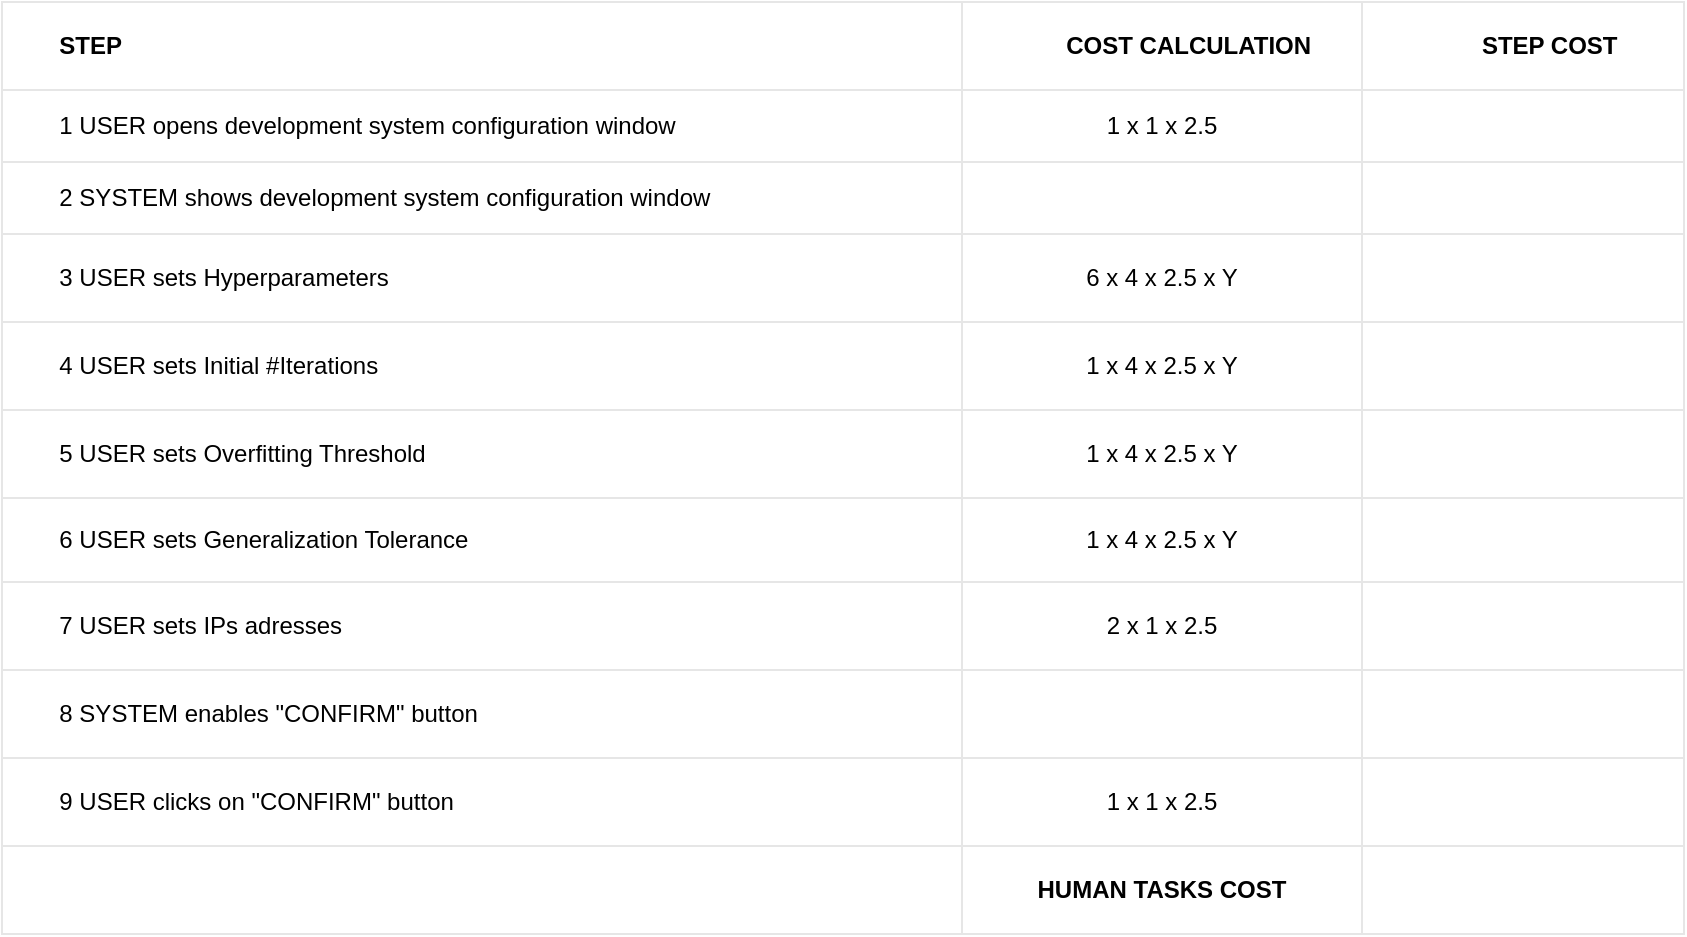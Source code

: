 <mxfile>
    <diagram id="TeRm6VwRnQjNb1nr4eTZ" name="Pagina-1">
        <mxGraphModel dx="2814" dy="502" grid="1" gridSize="10" guides="1" tooltips="1" connect="1" arrows="1" fold="1" page="1" pageScale="1" pageWidth="827" pageHeight="1169" math="0" shadow="0">
            <root>
                <mxCell id="0"/>
                <mxCell id="1" parent="0"/>
                <mxCell id="2" value="" style="childLayout=tableLayout;recursiveResize=0;shadow=0;strokeColor=#E6E6E6;align=center;" parent="1" vertex="1">
                    <mxGeometry x="-1180" y="61" width="841" height="466" as="geometry"/>
                </mxCell>
                <mxCell id="3" value="" style="shape=tableRow;horizontal=0;startSize=0;swimlaneHead=0;swimlaneBody=0;top=0;left=0;bottom=0;right=0;dropTarget=0;collapsible=0;recursiveResize=0;expand=0;fontStyle=0;fillColor=none;strokeColor=inherit;align=center;" parent="2" vertex="1">
                    <mxGeometry width="841" height="44" as="geometry"/>
                </mxCell>
                <mxCell id="4" value="&lt;span style=&quot;white-space: pre;&quot;&gt;&#9;&lt;/span&gt;STEP" style="connectable=0;recursiveResize=0;strokeColor=inherit;fillColor=none;align=left;whiteSpace=wrap;html=1;fontStyle=1;labelPosition=center;verticalLabelPosition=middle;verticalAlign=middle;" parent="3" vertex="1">
                    <mxGeometry width="480" height="44" as="geometry">
                        <mxRectangle width="480" height="44" as="alternateBounds"/>
                    </mxGeometry>
                </mxCell>
                <mxCell id="5" value="&lt;span style=&quot;white-space: pre;&quot;&gt;&#9;&lt;/span&gt;COST CALCULATION" style="connectable=0;recursiveResize=0;strokeColor=inherit;fillColor=none;align=center;whiteSpace=wrap;html=1;fontStyle=1" parent="3" vertex="1">
                    <mxGeometry x="480" width="200" height="44" as="geometry">
                        <mxRectangle width="200" height="44" as="alternateBounds"/>
                    </mxGeometry>
                </mxCell>
                <mxCell id="6" value="&lt;span style=&quot;white-space: pre;&quot;&gt;&#9;&lt;/span&gt;STEP COST" style="connectable=0;recursiveResize=0;strokeColor=inherit;fillColor=none;align=center;whiteSpace=wrap;html=1;fontStyle=1" parent="3" vertex="1">
                    <mxGeometry x="680" width="161" height="44" as="geometry">
                        <mxRectangle width="161" height="44" as="alternateBounds"/>
                    </mxGeometry>
                </mxCell>
                <mxCell id="7" style="shape=tableRow;horizontal=0;startSize=0;swimlaneHead=0;swimlaneBody=0;top=0;left=0;bottom=0;right=0;dropTarget=0;collapsible=0;recursiveResize=0;expand=0;fontStyle=0;fillColor=none;strokeColor=inherit;align=center;" parent="2" vertex="1">
                    <mxGeometry y="44" width="841" height="36" as="geometry"/>
                </mxCell>
                <mxCell id="8" value="&lt;span style=&quot;white-space: pre;&quot;&gt;&#9;&lt;/span&gt;1 USER opens development system configuration window" style="connectable=0;recursiveResize=0;strokeColor=inherit;fillColor=none;align=left;whiteSpace=wrap;html=1;labelPosition=center;verticalLabelPosition=middle;verticalAlign=middle;" parent="7" vertex="1">
                    <mxGeometry width="480" height="36" as="geometry">
                        <mxRectangle width="480" height="36" as="alternateBounds"/>
                    </mxGeometry>
                </mxCell>
                <mxCell id="9" value="1 x 1 x 2.5" style="connectable=0;recursiveResize=0;strokeColor=inherit;fillColor=none;align=center;whiteSpace=wrap;html=1;" parent="7" vertex="1">
                    <mxGeometry x="480" width="200" height="36" as="geometry">
                        <mxRectangle width="200" height="36" as="alternateBounds"/>
                    </mxGeometry>
                </mxCell>
                <mxCell id="10" value="" style="connectable=0;recursiveResize=0;strokeColor=inherit;fillColor=none;align=center;whiteSpace=wrap;html=1;" parent="7" vertex="1">
                    <mxGeometry x="680" width="161" height="36" as="geometry">
                        <mxRectangle width="161" height="36" as="alternateBounds"/>
                    </mxGeometry>
                </mxCell>
                <mxCell id="11" style="shape=tableRow;horizontal=0;startSize=0;swimlaneHead=0;swimlaneBody=0;top=0;left=0;bottom=0;right=0;dropTarget=0;collapsible=0;recursiveResize=0;expand=0;fontStyle=0;fillColor=none;strokeColor=inherit;align=center;" parent="2" vertex="1">
                    <mxGeometry y="80" width="841" height="36" as="geometry"/>
                </mxCell>
                <mxCell id="12" value="&lt;span style=&quot;&quot;&gt;&#9;&lt;/span&gt;&lt;span style=&quot;white-space: pre;&quot;&gt;&#9;&lt;/span&gt;2 SYSTEM shows development system configuration window" style="connectable=0;recursiveResize=0;strokeColor=inherit;fillColor=none;align=left;whiteSpace=wrap;html=1;labelPosition=center;verticalLabelPosition=middle;verticalAlign=middle;" parent="11" vertex="1">
                    <mxGeometry width="480" height="36" as="geometry">
                        <mxRectangle width="480" height="36" as="alternateBounds"/>
                    </mxGeometry>
                </mxCell>
                <mxCell id="13" value="" style="connectable=0;recursiveResize=0;strokeColor=inherit;fillColor=none;align=center;whiteSpace=wrap;html=1;" parent="11" vertex="1">
                    <mxGeometry x="480" width="200" height="36" as="geometry">
                        <mxRectangle width="200" height="36" as="alternateBounds"/>
                    </mxGeometry>
                </mxCell>
                <mxCell id="14" style="connectable=0;recursiveResize=0;strokeColor=inherit;fillColor=none;align=center;whiteSpace=wrap;html=1;" parent="11" vertex="1">
                    <mxGeometry x="680" width="161" height="36" as="geometry">
                        <mxRectangle width="161" height="36" as="alternateBounds"/>
                    </mxGeometry>
                </mxCell>
                <mxCell id="15" style="shape=tableRow;horizontal=0;startSize=0;swimlaneHead=0;swimlaneBody=0;top=0;left=0;bottom=0;right=0;dropTarget=0;collapsible=0;recursiveResize=0;expand=0;fontStyle=0;fillColor=none;strokeColor=inherit;align=center;" parent="2" vertex="1">
                    <mxGeometry y="116" width="841" height="44" as="geometry"/>
                </mxCell>
                <mxCell id="16" value="&lt;span style=&quot;border-color: var(--border-color);&quot;&gt;&#9;&lt;/span&gt;&lt;span style=&quot;&quot;&gt;&#9;&lt;/span&gt;&lt;span style=&quot;white-space: pre;&quot;&gt;&#9;&lt;/span&gt;3 USER sets&amp;nbsp;&lt;span style=&quot;text-align: center;&quot;&gt;Hyperparameters&lt;/span&gt;" style="connectable=0;recursiveResize=0;strokeColor=inherit;fillColor=none;align=left;whiteSpace=wrap;html=1;labelPosition=center;verticalLabelPosition=middle;verticalAlign=middle;" parent="15" vertex="1">
                    <mxGeometry width="480" height="44" as="geometry">
                        <mxRectangle width="480" height="44" as="alternateBounds"/>
                    </mxGeometry>
                </mxCell>
                <mxCell id="17" value="6 x 4 x 2.5 x Y" style="connectable=0;recursiveResize=0;strokeColor=inherit;fillColor=none;align=center;whiteSpace=wrap;html=1;" parent="15" vertex="1">
                    <mxGeometry x="480" width="200" height="44" as="geometry">
                        <mxRectangle width="200" height="44" as="alternateBounds"/>
                    </mxGeometry>
                </mxCell>
                <mxCell id="18" value="" style="connectable=0;recursiveResize=0;strokeColor=inherit;fillColor=none;align=center;whiteSpace=wrap;html=1;" parent="15" vertex="1">
                    <mxGeometry x="680" width="161" height="44" as="geometry">
                        <mxRectangle width="161" height="44" as="alternateBounds"/>
                    </mxGeometry>
                </mxCell>
                <mxCell id="19" style="shape=tableRow;horizontal=0;startSize=0;swimlaneHead=0;swimlaneBody=0;top=0;left=0;bottom=0;right=0;dropTarget=0;collapsible=0;recursiveResize=0;expand=0;fontStyle=0;fillColor=none;strokeColor=inherit;align=center;" parent="2" vertex="1">
                    <mxGeometry y="160" width="841" height="44" as="geometry"/>
                </mxCell>
                <mxCell id="20" value="&lt;span style=&quot;white-space: pre;&quot;&gt;&#9;&lt;/span&gt;4 USER sets Initial #Iterations" style="connectable=0;recursiveResize=0;strokeColor=inherit;fillColor=none;align=left;whiteSpace=wrap;html=1;labelPosition=center;verticalLabelPosition=middle;verticalAlign=middle;" parent="19" vertex="1">
                    <mxGeometry width="480" height="44" as="geometry">
                        <mxRectangle width="480" height="44" as="alternateBounds"/>
                    </mxGeometry>
                </mxCell>
                <mxCell id="21" value="1 x 4 x 2.5 x Y" style="connectable=0;recursiveResize=0;strokeColor=inherit;fillColor=none;align=center;whiteSpace=wrap;html=1;" parent="19" vertex="1">
                    <mxGeometry x="480" width="200" height="44" as="geometry">
                        <mxRectangle width="200" height="44" as="alternateBounds"/>
                    </mxGeometry>
                </mxCell>
                <mxCell id="22" style="connectable=0;recursiveResize=0;strokeColor=inherit;fillColor=none;align=center;whiteSpace=wrap;html=1;" parent="19" vertex="1">
                    <mxGeometry x="680" width="161" height="44" as="geometry">
                        <mxRectangle width="161" height="44" as="alternateBounds"/>
                    </mxGeometry>
                </mxCell>
                <mxCell id="23" style="shape=tableRow;horizontal=0;startSize=0;swimlaneHead=0;swimlaneBody=0;top=0;left=0;bottom=0;right=0;dropTarget=0;collapsible=0;recursiveResize=0;expand=0;fontStyle=0;fillColor=none;strokeColor=inherit;align=center;" parent="2" vertex="1">
                    <mxGeometry y="204" width="841" height="44" as="geometry"/>
                </mxCell>
                <mxCell id="24" value="&lt;span style=&quot;white-space: pre;&quot;&gt;&#9;&lt;/span&gt;5 USER sets Overfitting Threshold" style="connectable=0;recursiveResize=0;strokeColor=inherit;fillColor=none;align=left;whiteSpace=wrap;html=1;labelPosition=center;verticalLabelPosition=middle;verticalAlign=middle;" parent="23" vertex="1">
                    <mxGeometry width="480" height="44" as="geometry">
                        <mxRectangle width="480" height="44" as="alternateBounds"/>
                    </mxGeometry>
                </mxCell>
                <mxCell id="25" value="1 x 4 x 2.5 x Y" style="connectable=0;recursiveResize=0;strokeColor=inherit;fillColor=none;align=center;whiteSpace=wrap;html=1;" parent="23" vertex="1">
                    <mxGeometry x="480" width="200" height="44" as="geometry">
                        <mxRectangle width="200" height="44" as="alternateBounds"/>
                    </mxGeometry>
                </mxCell>
                <mxCell id="26" value="" style="connectable=0;recursiveResize=0;strokeColor=inherit;fillColor=none;align=center;whiteSpace=wrap;html=1;" parent="23" vertex="1">
                    <mxGeometry x="680" width="161" height="44" as="geometry">
                        <mxRectangle width="161" height="44" as="alternateBounds"/>
                    </mxGeometry>
                </mxCell>
                <mxCell id="27" style="shape=tableRow;horizontal=0;startSize=0;swimlaneHead=0;swimlaneBody=0;top=0;left=0;bottom=0;right=0;dropTarget=0;collapsible=0;recursiveResize=0;expand=0;fontStyle=0;fillColor=none;strokeColor=inherit;align=center;" parent="2" vertex="1">
                    <mxGeometry y="248" width="841" height="42" as="geometry"/>
                </mxCell>
                <mxCell id="28" value="&lt;span style=&quot;white-space: pre;&quot;&gt;&#9;&lt;/span&gt;6 USER sets Generalization Tolerance" style="connectable=0;recursiveResize=0;strokeColor=inherit;fillColor=none;align=left;whiteSpace=wrap;html=1;labelPosition=center;verticalLabelPosition=middle;verticalAlign=middle;" parent="27" vertex="1">
                    <mxGeometry width="480" height="42" as="geometry">
                        <mxRectangle width="480" height="42" as="alternateBounds"/>
                    </mxGeometry>
                </mxCell>
                <mxCell id="29" value="1 x 4 x 2.5 x Y" style="connectable=0;recursiveResize=0;strokeColor=inherit;fillColor=none;align=center;whiteSpace=wrap;html=1;" parent="27" vertex="1">
                    <mxGeometry x="480" width="200" height="42" as="geometry">
                        <mxRectangle width="200" height="42" as="alternateBounds"/>
                    </mxGeometry>
                </mxCell>
                <mxCell id="30" style="connectable=0;recursiveResize=0;strokeColor=inherit;fillColor=none;align=center;whiteSpace=wrap;html=1;" parent="27" vertex="1">
                    <mxGeometry x="680" width="161" height="42" as="geometry">
                        <mxRectangle width="161" height="42" as="alternateBounds"/>
                    </mxGeometry>
                </mxCell>
                <mxCell id="31" style="shape=tableRow;horizontal=0;startSize=0;swimlaneHead=0;swimlaneBody=0;top=0;left=0;bottom=0;right=0;dropTarget=0;collapsible=0;recursiveResize=0;expand=0;fontStyle=0;fillColor=none;strokeColor=inherit;align=center;" parent="2" vertex="1">
                    <mxGeometry y="290" width="841" height="44" as="geometry"/>
                </mxCell>
                <mxCell id="32" value="&lt;span style=&quot;white-space: pre;&quot;&gt;&#9;&lt;/span&gt;7 USER sets IPs adresses" style="connectable=0;recursiveResize=0;strokeColor=inherit;fillColor=none;align=left;whiteSpace=wrap;html=1;labelPosition=center;verticalLabelPosition=middle;verticalAlign=middle;" parent="31" vertex="1">
                    <mxGeometry width="480" height="44" as="geometry">
                        <mxRectangle width="480" height="44" as="alternateBounds"/>
                    </mxGeometry>
                </mxCell>
                <mxCell id="33" value="2 x 1 x 2.5" style="connectable=0;recursiveResize=0;strokeColor=inherit;fillColor=none;align=center;whiteSpace=wrap;html=1;" parent="31" vertex="1">
                    <mxGeometry x="480" width="200" height="44" as="geometry">
                        <mxRectangle width="200" height="44" as="alternateBounds"/>
                    </mxGeometry>
                </mxCell>
                <mxCell id="34" value="" style="connectable=0;recursiveResize=0;strokeColor=inherit;fillColor=none;align=center;whiteSpace=wrap;html=1;" parent="31" vertex="1">
                    <mxGeometry x="680" width="161" height="44" as="geometry">
                        <mxRectangle width="161" height="44" as="alternateBounds"/>
                    </mxGeometry>
                </mxCell>
                <mxCell id="35" style="shape=tableRow;horizontal=0;startSize=0;swimlaneHead=0;swimlaneBody=0;top=0;left=0;bottom=0;right=0;dropTarget=0;collapsible=0;recursiveResize=0;expand=0;fontStyle=0;fillColor=none;strokeColor=inherit;align=center;" parent="2" vertex="1">
                    <mxGeometry y="334" width="841" height="44" as="geometry"/>
                </mxCell>
                <mxCell id="36" value="&lt;span style=&quot;white-space: pre;&quot;&gt;&#9;&lt;/span&gt;8 SYSTEM enables &quot;CONFIRM&quot; button" style="connectable=0;recursiveResize=0;strokeColor=inherit;fillColor=none;align=left;whiteSpace=wrap;html=1;labelPosition=center;verticalLabelPosition=middle;verticalAlign=middle;" parent="35" vertex="1">
                    <mxGeometry width="480" height="44" as="geometry">
                        <mxRectangle width="480" height="44" as="alternateBounds"/>
                    </mxGeometry>
                </mxCell>
                <mxCell id="37" value="" style="connectable=0;recursiveResize=0;strokeColor=inherit;fillColor=none;align=center;whiteSpace=wrap;html=1;" parent="35" vertex="1">
                    <mxGeometry x="480" width="200" height="44" as="geometry">
                        <mxRectangle width="200" height="44" as="alternateBounds"/>
                    </mxGeometry>
                </mxCell>
                <mxCell id="38" value="" style="connectable=0;recursiveResize=0;strokeColor=inherit;fillColor=none;align=center;whiteSpace=wrap;html=1;" parent="35" vertex="1">
                    <mxGeometry x="680" width="161" height="44" as="geometry">
                        <mxRectangle width="161" height="44" as="alternateBounds"/>
                    </mxGeometry>
                </mxCell>
                <mxCell id="39" style="shape=tableRow;horizontal=0;startSize=0;swimlaneHead=0;swimlaneBody=0;top=0;left=0;bottom=0;right=0;dropTarget=0;collapsible=0;recursiveResize=0;expand=0;fontStyle=0;fillColor=none;strokeColor=inherit;align=center;" parent="2" vertex="1">
                    <mxGeometry y="378" width="841" height="44" as="geometry"/>
                </mxCell>
                <mxCell id="40" value="&lt;span style=&quot;white-space: pre;&quot;&gt;&#9;&lt;/span&gt;9 USER clicks on &quot;CONFIRM&quot; button" style="connectable=0;recursiveResize=0;strokeColor=inherit;fillColor=none;align=left;whiteSpace=wrap;html=1;labelPosition=center;verticalLabelPosition=middle;verticalAlign=middle;" parent="39" vertex="1">
                    <mxGeometry width="480" height="44" as="geometry">
                        <mxRectangle width="480" height="44" as="alternateBounds"/>
                    </mxGeometry>
                </mxCell>
                <mxCell id="41" value="1 x 1 x 2.5" style="connectable=0;recursiveResize=0;strokeColor=inherit;fillColor=none;align=center;whiteSpace=wrap;html=1;" parent="39" vertex="1">
                    <mxGeometry x="480" width="200" height="44" as="geometry">
                        <mxRectangle width="200" height="44" as="alternateBounds"/>
                    </mxGeometry>
                </mxCell>
                <mxCell id="42" style="connectable=0;recursiveResize=0;strokeColor=inherit;fillColor=none;align=center;whiteSpace=wrap;html=1;" parent="39" vertex="1">
                    <mxGeometry x="680" width="161" height="44" as="geometry">
                        <mxRectangle width="161" height="44" as="alternateBounds"/>
                    </mxGeometry>
                </mxCell>
                <mxCell id="51" style="shape=tableRow;horizontal=0;startSize=0;swimlaneHead=0;swimlaneBody=0;top=0;left=0;bottom=0;right=0;dropTarget=0;collapsible=0;recursiveResize=0;expand=0;fontStyle=0;fillColor=none;strokeColor=inherit;align=center;" parent="2" vertex="1">
                    <mxGeometry y="422" width="841" height="44" as="geometry"/>
                </mxCell>
                <mxCell id="52" style="connectable=0;recursiveResize=0;strokeColor=inherit;fillColor=none;align=left;whiteSpace=wrap;html=1;labelPosition=center;verticalLabelPosition=middle;verticalAlign=middle;" parent="51" vertex="1">
                    <mxGeometry width="480" height="44" as="geometry">
                        <mxRectangle width="480" height="44" as="alternateBounds"/>
                    </mxGeometry>
                </mxCell>
                <mxCell id="53" value="&lt;b&gt;HUMAN TASKS COST&lt;/b&gt;" style="connectable=0;recursiveResize=0;strokeColor=inherit;fillColor=none;align=center;whiteSpace=wrap;html=1;" parent="51" vertex="1">
                    <mxGeometry x="480" width="200" height="44" as="geometry">
                        <mxRectangle width="200" height="44" as="alternateBounds"/>
                    </mxGeometry>
                </mxCell>
                <mxCell id="54" value="" style="connectable=0;recursiveResize=0;strokeColor=inherit;fillColor=none;align=center;whiteSpace=wrap;html=1;fontStyle=1" parent="51" vertex="1">
                    <mxGeometry x="680" width="161" height="44" as="geometry">
                        <mxRectangle width="161" height="44" as="alternateBounds"/>
                    </mxGeometry>
                </mxCell>
            </root>
        </mxGraphModel>
    </diagram>
</mxfile>